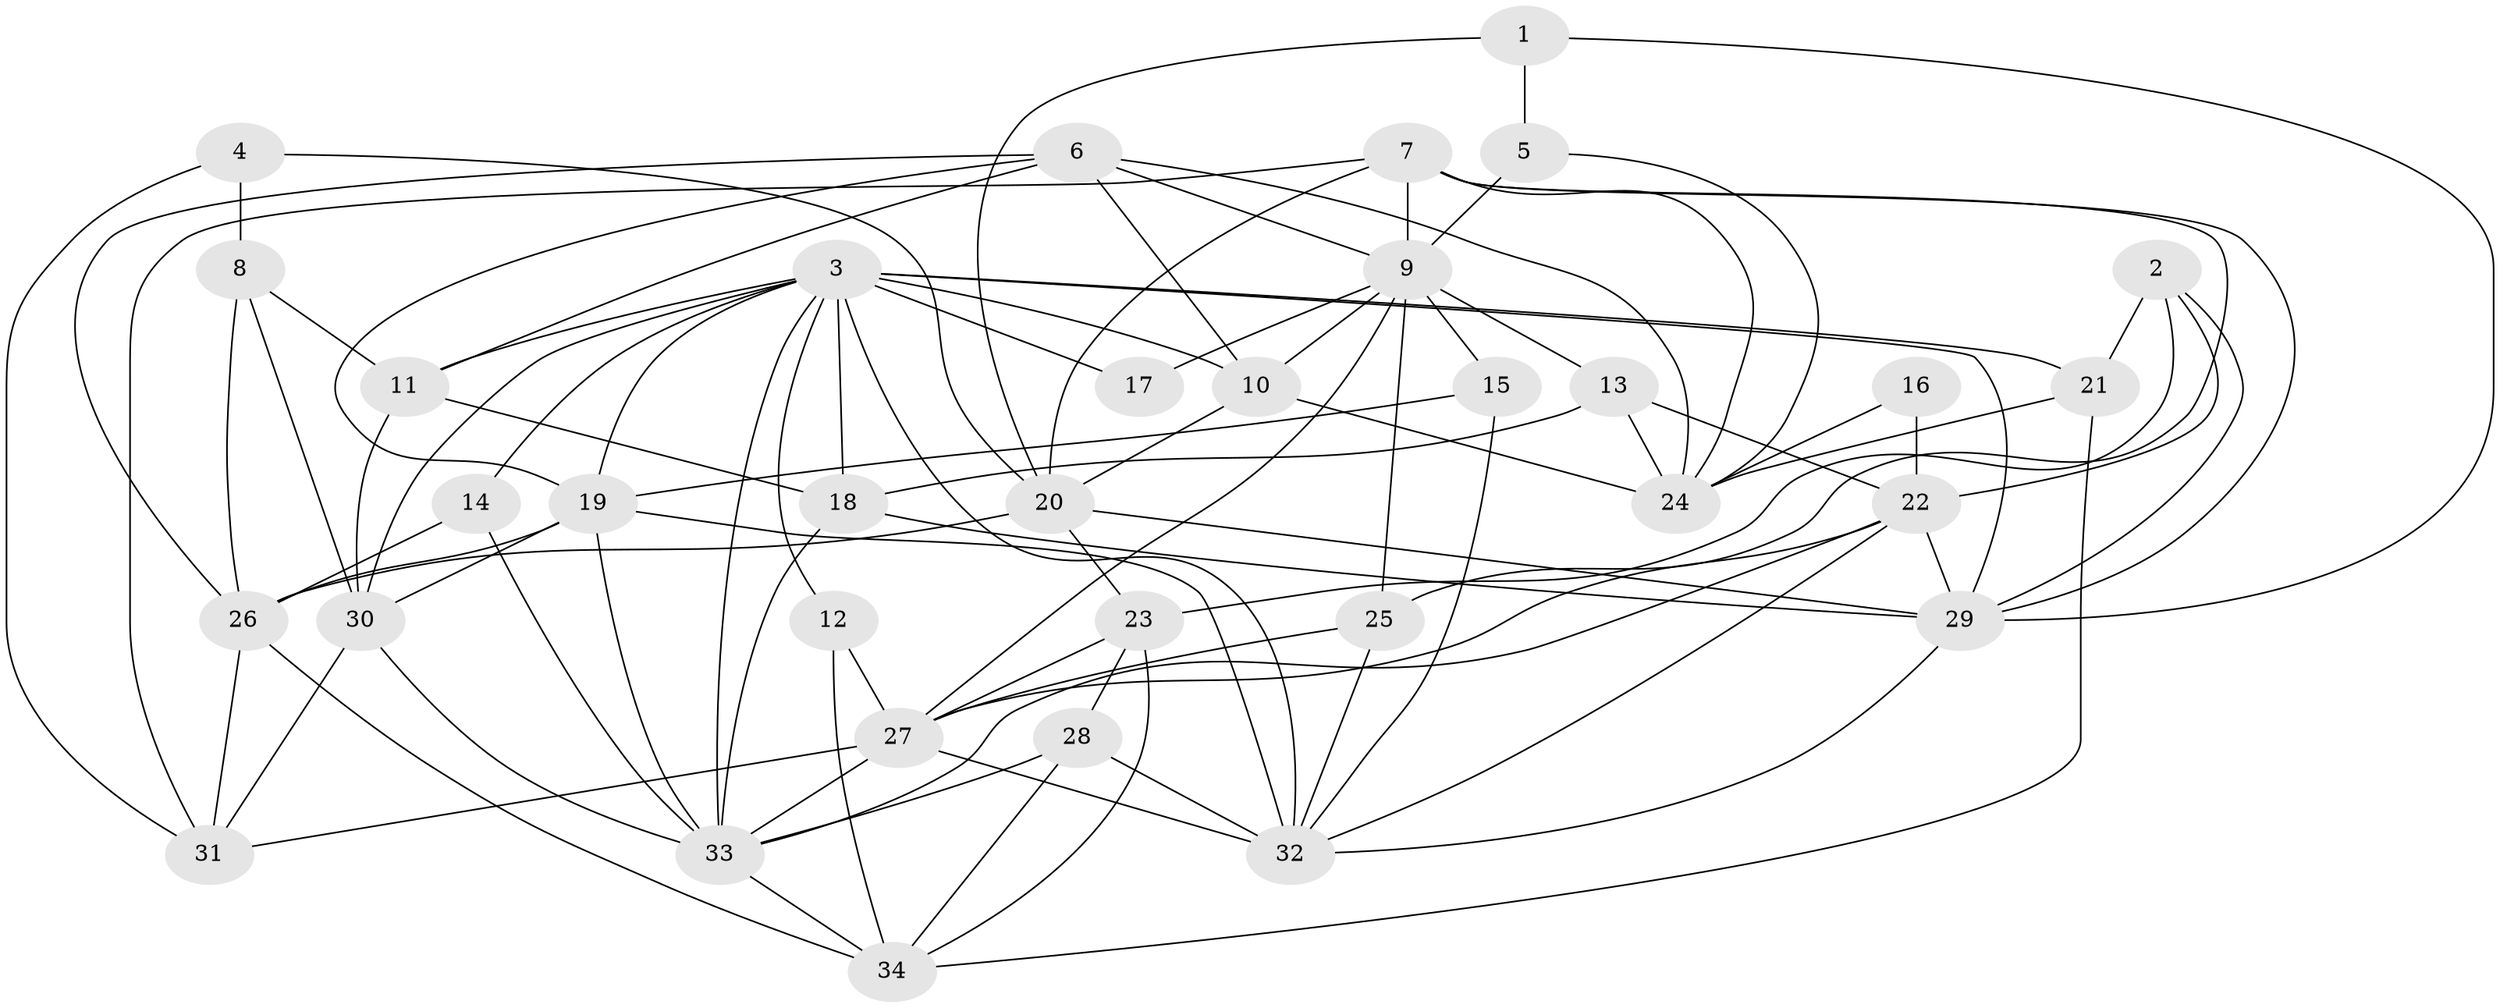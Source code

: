 // original degree distribution, {3: 0.27941176470588236, 4: 0.39705882352941174, 2: 0.08823529411764706, 7: 0.04411764705882353, 6: 0.04411764705882353, 8: 0.029411764705882353, 5: 0.11764705882352941}
// Generated by graph-tools (version 1.1) at 2025/26/03/09/25 03:26:18]
// undirected, 34 vertices, 92 edges
graph export_dot {
graph [start="1"]
  node [color=gray90,style=filled];
  1;
  2;
  3;
  4;
  5;
  6;
  7;
  8;
  9;
  10;
  11;
  12;
  13;
  14;
  15;
  16;
  17;
  18;
  19;
  20;
  21;
  22;
  23;
  24;
  25;
  26;
  27;
  28;
  29;
  30;
  31;
  32;
  33;
  34;
  1 -- 5 [weight=1.0];
  1 -- 20 [weight=1.0];
  1 -- 29 [weight=1.0];
  2 -- 21 [weight=1.0];
  2 -- 22 [weight=1.0];
  2 -- 23 [weight=1.0];
  2 -- 29 [weight=1.0];
  3 -- 10 [weight=1.0];
  3 -- 11 [weight=1.0];
  3 -- 12 [weight=1.0];
  3 -- 14 [weight=1.0];
  3 -- 17 [weight=1.0];
  3 -- 18 [weight=1.0];
  3 -- 19 [weight=1.0];
  3 -- 21 [weight=2.0];
  3 -- 29 [weight=2.0];
  3 -- 30 [weight=1.0];
  3 -- 32 [weight=2.0];
  3 -- 33 [weight=1.0];
  4 -- 8 [weight=1.0];
  4 -- 20 [weight=1.0];
  4 -- 31 [weight=1.0];
  5 -- 9 [weight=2.0];
  5 -- 24 [weight=1.0];
  6 -- 9 [weight=1.0];
  6 -- 10 [weight=1.0];
  6 -- 11 [weight=1.0];
  6 -- 19 [weight=1.0];
  6 -- 24 [weight=1.0];
  6 -- 26 [weight=1.0];
  7 -- 9 [weight=1.0];
  7 -- 20 [weight=1.0];
  7 -- 24 [weight=1.0];
  7 -- 25 [weight=1.0];
  7 -- 29 [weight=1.0];
  7 -- 31 [weight=1.0];
  8 -- 11 [weight=1.0];
  8 -- 26 [weight=1.0];
  8 -- 30 [weight=3.0];
  9 -- 10 [weight=1.0];
  9 -- 13 [weight=1.0];
  9 -- 15 [weight=1.0];
  9 -- 17 [weight=1.0];
  9 -- 25 [weight=1.0];
  9 -- 27 [weight=1.0];
  10 -- 20 [weight=1.0];
  10 -- 24 [weight=1.0];
  11 -- 18 [weight=1.0];
  11 -- 30 [weight=1.0];
  12 -- 27 [weight=1.0];
  12 -- 34 [weight=1.0];
  13 -- 18 [weight=1.0];
  13 -- 22 [weight=1.0];
  13 -- 24 [weight=1.0];
  14 -- 26 [weight=1.0];
  14 -- 33 [weight=1.0];
  15 -- 19 [weight=1.0];
  15 -- 32 [weight=1.0];
  16 -- 22 [weight=1.0];
  16 -- 24 [weight=1.0];
  18 -- 29 [weight=2.0];
  18 -- 33 [weight=1.0];
  19 -- 26 [weight=1.0];
  19 -- 30 [weight=1.0];
  19 -- 32 [weight=1.0];
  19 -- 33 [weight=1.0];
  20 -- 23 [weight=1.0];
  20 -- 26 [weight=1.0];
  20 -- 29 [weight=1.0];
  21 -- 24 [weight=1.0];
  21 -- 34 [weight=1.0];
  22 -- 27 [weight=1.0];
  22 -- 29 [weight=1.0];
  22 -- 32 [weight=1.0];
  22 -- 33 [weight=1.0];
  23 -- 27 [weight=1.0];
  23 -- 28 [weight=1.0];
  23 -- 34 [weight=1.0];
  25 -- 27 [weight=1.0];
  25 -- 32 [weight=1.0];
  26 -- 31 [weight=1.0];
  26 -- 34 [weight=1.0];
  27 -- 31 [weight=1.0];
  27 -- 32 [weight=1.0];
  27 -- 33 [weight=1.0];
  28 -- 32 [weight=1.0];
  28 -- 33 [weight=1.0];
  28 -- 34 [weight=1.0];
  29 -- 32 [weight=1.0];
  30 -- 31 [weight=1.0];
  30 -- 33 [weight=1.0];
  33 -- 34 [weight=1.0];
}
